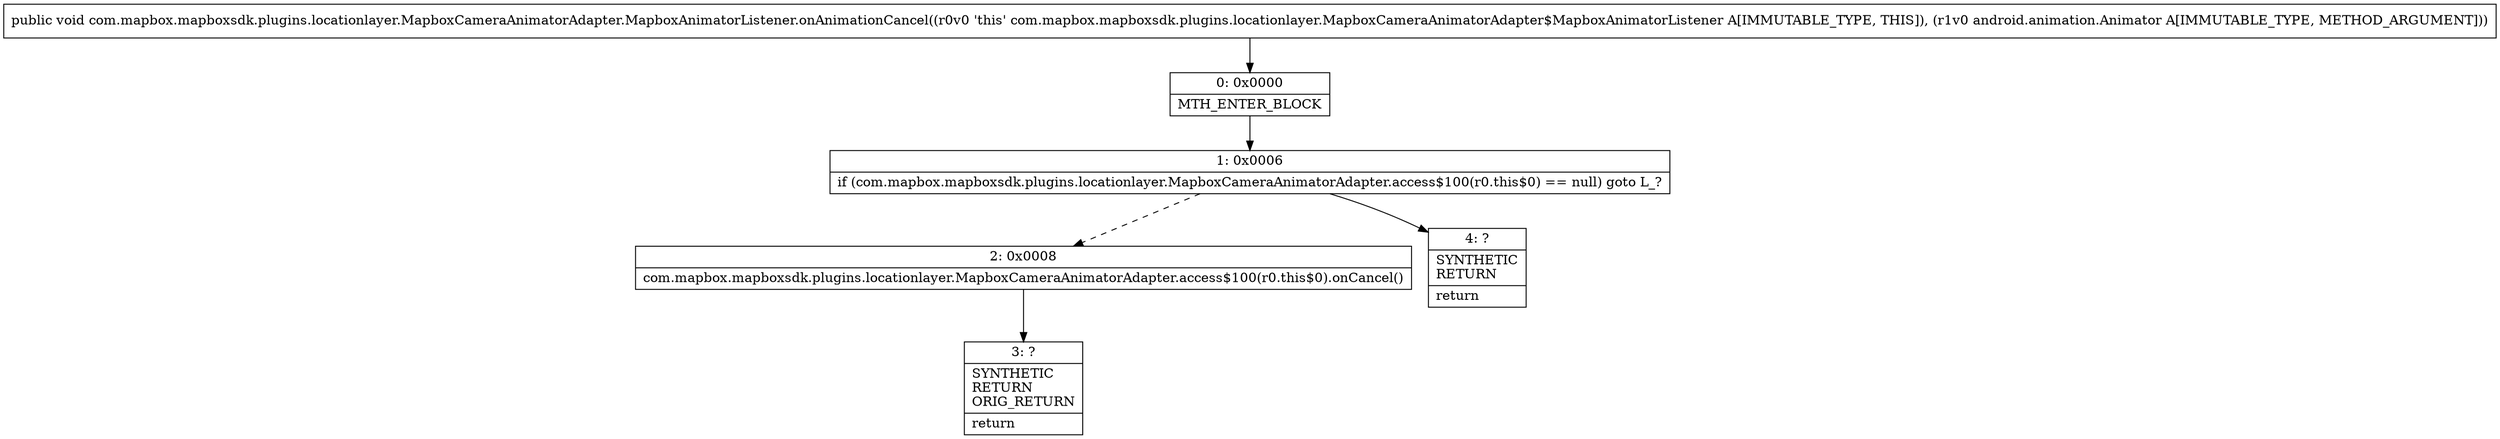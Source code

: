 digraph "CFG forcom.mapbox.mapboxsdk.plugins.locationlayer.MapboxCameraAnimatorAdapter.MapboxAnimatorListener.onAnimationCancel(Landroid\/animation\/Animator;)V" {
Node_0 [shape=record,label="{0\:\ 0x0000|MTH_ENTER_BLOCK\l}"];
Node_1 [shape=record,label="{1\:\ 0x0006|if (com.mapbox.mapboxsdk.plugins.locationlayer.MapboxCameraAnimatorAdapter.access$100(r0.this$0) == null) goto L_?\l}"];
Node_2 [shape=record,label="{2\:\ 0x0008|com.mapbox.mapboxsdk.plugins.locationlayer.MapboxCameraAnimatorAdapter.access$100(r0.this$0).onCancel()\l}"];
Node_3 [shape=record,label="{3\:\ ?|SYNTHETIC\lRETURN\lORIG_RETURN\l|return\l}"];
Node_4 [shape=record,label="{4\:\ ?|SYNTHETIC\lRETURN\l|return\l}"];
MethodNode[shape=record,label="{public void com.mapbox.mapboxsdk.plugins.locationlayer.MapboxCameraAnimatorAdapter.MapboxAnimatorListener.onAnimationCancel((r0v0 'this' com.mapbox.mapboxsdk.plugins.locationlayer.MapboxCameraAnimatorAdapter$MapboxAnimatorListener A[IMMUTABLE_TYPE, THIS]), (r1v0 android.animation.Animator A[IMMUTABLE_TYPE, METHOD_ARGUMENT])) }"];
MethodNode -> Node_0;
Node_0 -> Node_1;
Node_1 -> Node_2[style=dashed];
Node_1 -> Node_4;
Node_2 -> Node_3;
}

